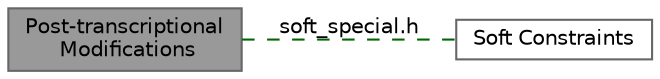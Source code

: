 digraph "Post-transcriptional Modifications"
{
 // INTERACTIVE_SVG=YES
 // LATEX_PDF_SIZE
  bgcolor="transparent";
  edge [fontname=Helvetica,fontsize=10,labelfontname=Helvetica,labelfontsize=10];
  node [fontname=Helvetica,fontsize=10,shape=box,height=0.2,width=0.4];
  rankdir=LR;
  Node1 [label="Post-transcriptional\l Modifications",height=0.2,width=0.4,color="gray40", fillcolor="grey60", style="filled", fontcolor="black",tooltip="Support of modified bases in secondary structure prediction."];
  Node2 [label="Soft Constraints",height=0.2,width=0.4,color="grey40", fillcolor="white", style="filled",URL="$group__soft__constraints.html",tooltip="Functions and data structures for secondary structure soft constraints."];
  Node1->Node2 [shape=plaintext, label="soft_special.h", color="darkgreen", dir="none", style="dashed"];
}
